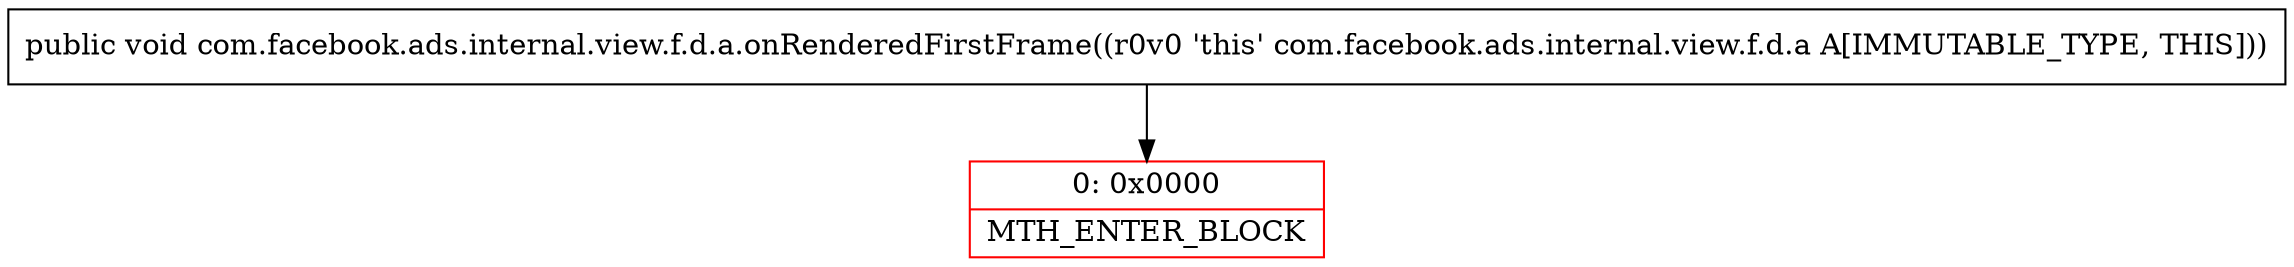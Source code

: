 digraph "CFG forcom.facebook.ads.internal.view.f.d.a.onRenderedFirstFrame()V" {
subgraph cluster_Region_1827163287 {
label = "R(0)";
node [shape=record,color=blue];
}
Node_0 [shape=record,color=red,label="{0\:\ 0x0000|MTH_ENTER_BLOCK\l}"];
MethodNode[shape=record,label="{public void com.facebook.ads.internal.view.f.d.a.onRenderedFirstFrame((r0v0 'this' com.facebook.ads.internal.view.f.d.a A[IMMUTABLE_TYPE, THIS])) }"];
MethodNode -> Node_0;
}

